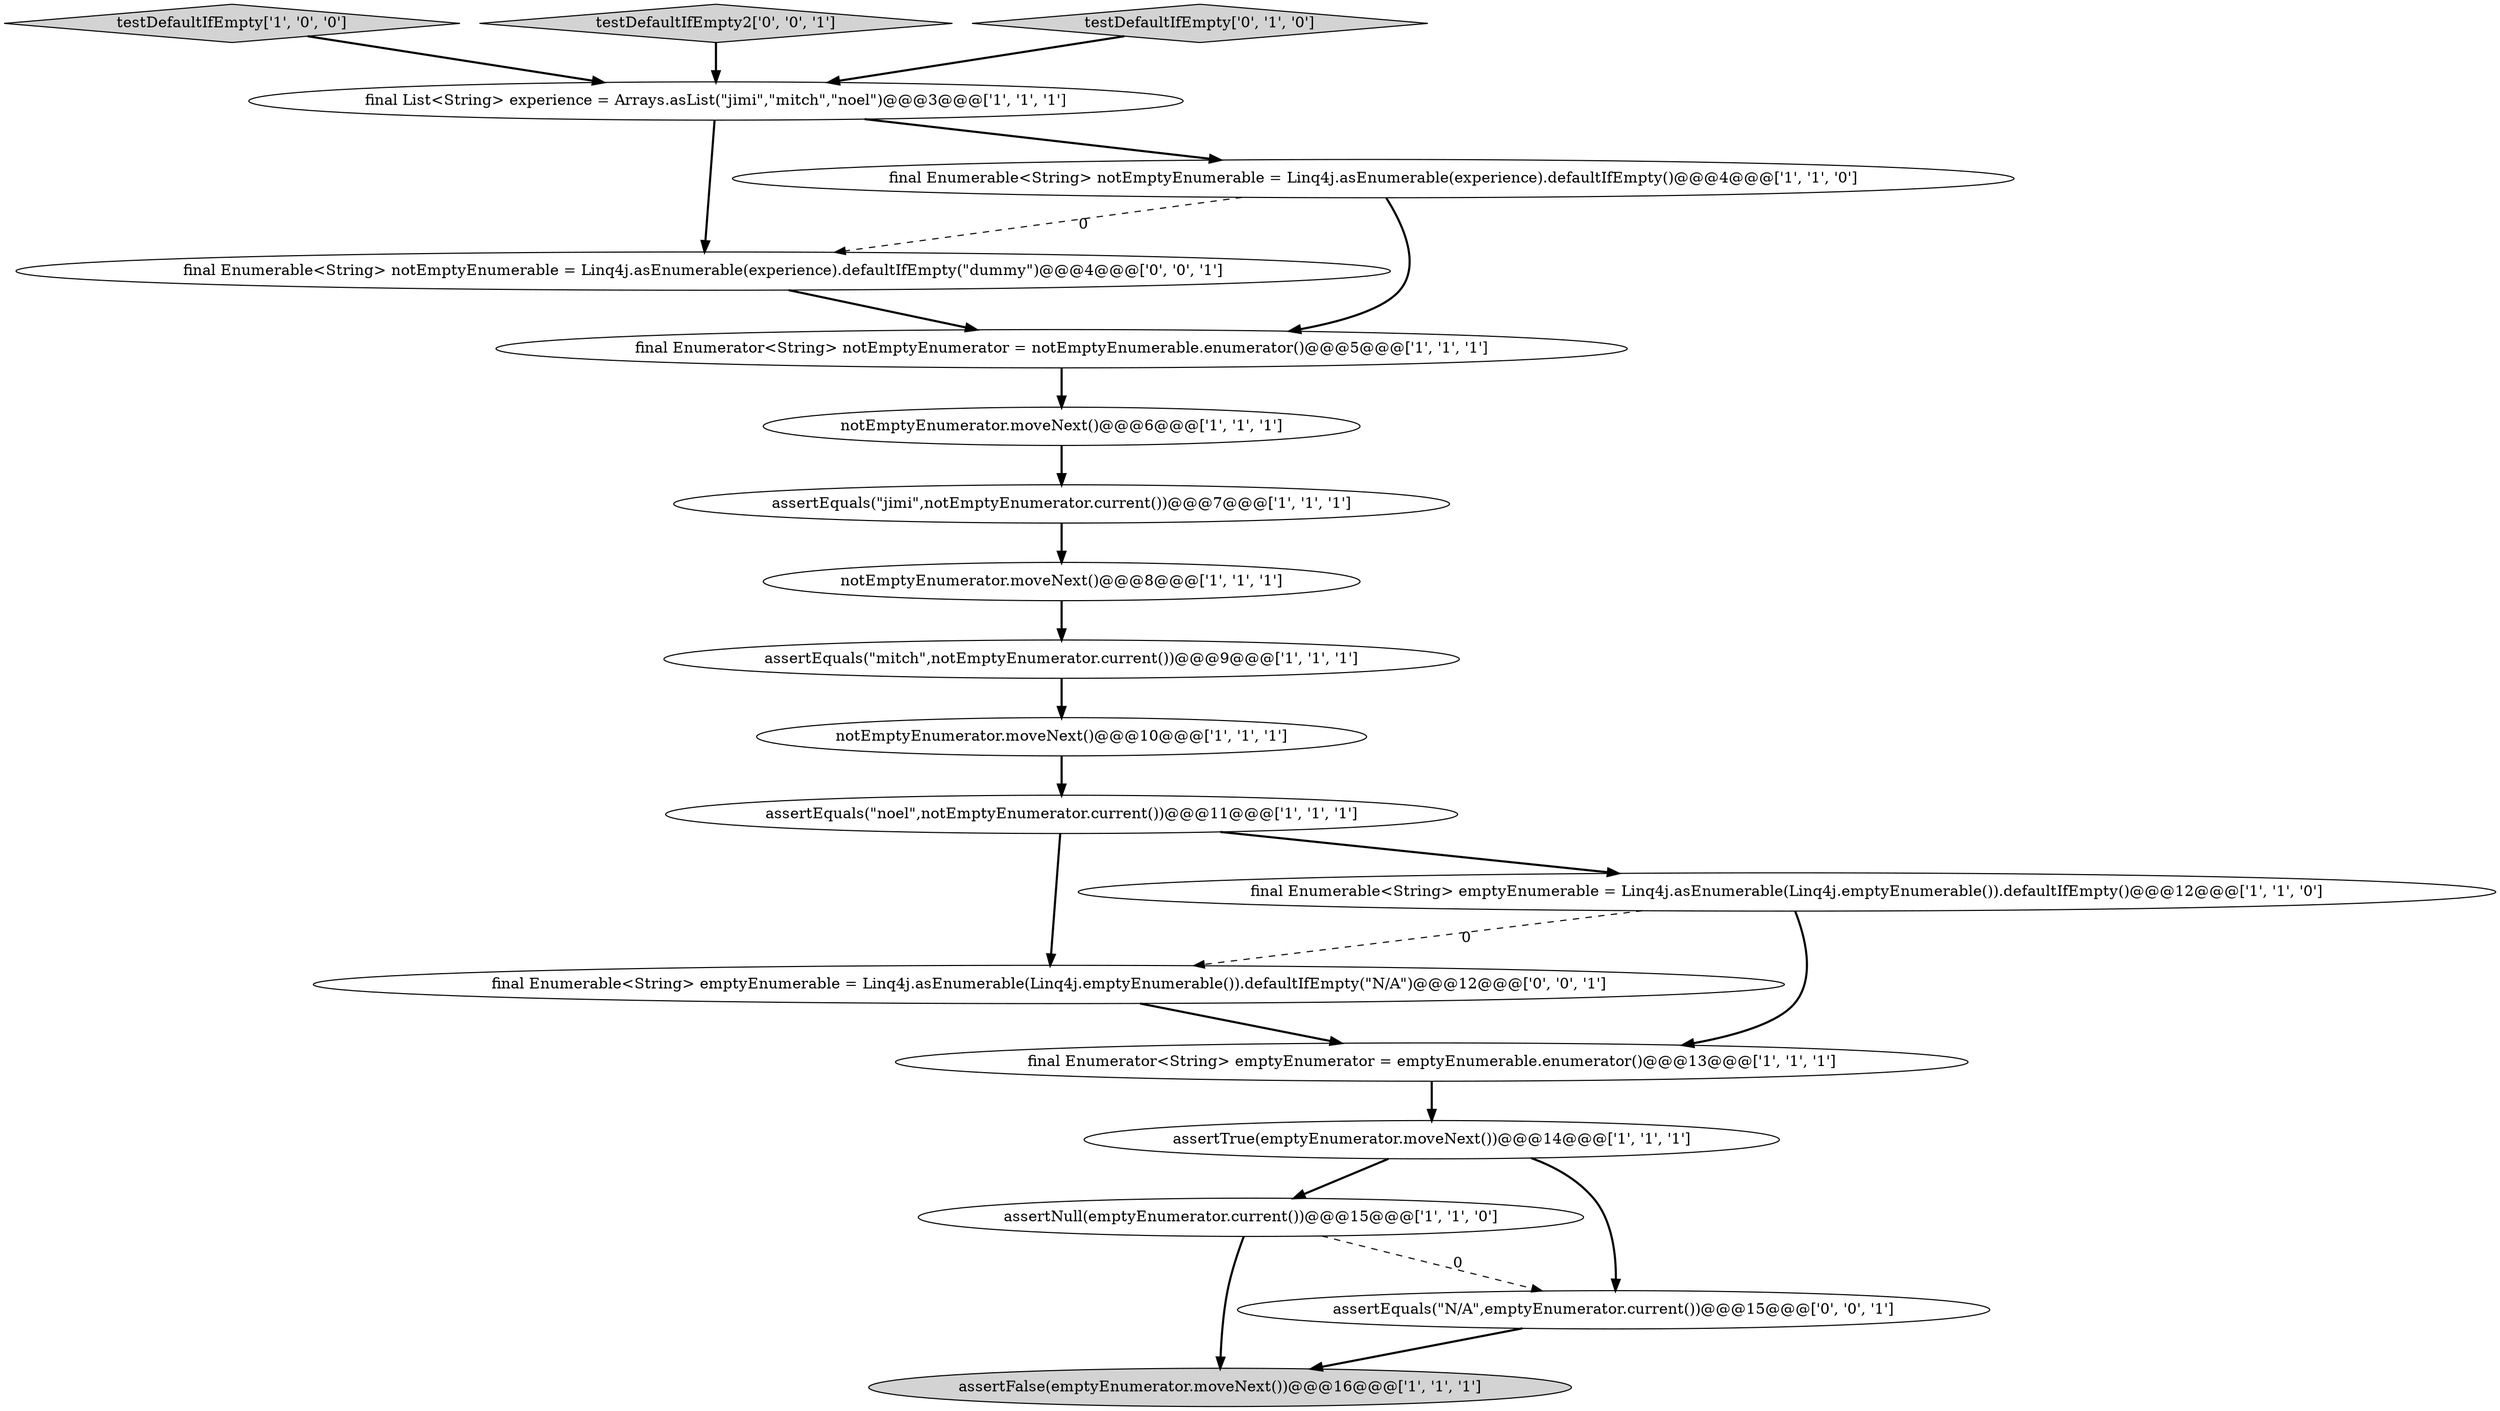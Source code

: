digraph {
5 [style = filled, label = "assertEquals(\"noel\",notEmptyEnumerator.current())@@@11@@@['1', '1', '1']", fillcolor = white, shape = ellipse image = "AAA0AAABBB1BBB"];
14 [style = filled, label = "final Enumerator<String> notEmptyEnumerator = notEmptyEnumerable.enumerator()@@@5@@@['1', '1', '1']", fillcolor = white, shape = ellipse image = "AAA0AAABBB1BBB"];
11 [style = filled, label = "testDefaultIfEmpty['1', '0', '0']", fillcolor = lightgray, shape = diamond image = "AAA0AAABBB1BBB"];
3 [style = filled, label = "notEmptyEnumerator.moveNext()@@@6@@@['1', '1', '1']", fillcolor = white, shape = ellipse image = "AAA0AAABBB1BBB"];
17 [style = filled, label = "final Enumerable<String> emptyEnumerable = Linq4j.asEnumerable(Linq4j.emptyEnumerable()).defaultIfEmpty(\"N/A\")@@@12@@@['0', '0', '1']", fillcolor = white, shape = ellipse image = "AAA0AAABBB3BBB"];
1 [style = filled, label = "final Enumerator<String> emptyEnumerator = emptyEnumerable.enumerator()@@@13@@@['1', '1', '1']", fillcolor = white, shape = ellipse image = "AAA0AAABBB1BBB"];
8 [style = filled, label = "assertEquals(\"jimi\",notEmptyEnumerator.current())@@@7@@@['1', '1', '1']", fillcolor = white, shape = ellipse image = "AAA0AAABBB1BBB"];
12 [style = filled, label = "notEmptyEnumerator.moveNext()@@@8@@@['1', '1', '1']", fillcolor = white, shape = ellipse image = "AAA0AAABBB1BBB"];
0 [style = filled, label = "final List<String> experience = Arrays.asList(\"jimi\",\"mitch\",\"noel\")@@@3@@@['1', '1', '1']", fillcolor = white, shape = ellipse image = "AAA0AAABBB1BBB"];
18 [style = filled, label = "testDefaultIfEmpty2['0', '0', '1']", fillcolor = lightgray, shape = diamond image = "AAA0AAABBB3BBB"];
19 [style = filled, label = "final Enumerable<String> notEmptyEnumerable = Linq4j.asEnumerable(experience).defaultIfEmpty(\"dummy\")@@@4@@@['0', '0', '1']", fillcolor = white, shape = ellipse image = "AAA0AAABBB3BBB"];
7 [style = filled, label = "final Enumerable<String> emptyEnumerable = Linq4j.asEnumerable(Linq4j.emptyEnumerable()).defaultIfEmpty()@@@12@@@['1', '1', '0']", fillcolor = white, shape = ellipse image = "AAA0AAABBB1BBB"];
10 [style = filled, label = "assertEquals(\"mitch\",notEmptyEnumerator.current())@@@9@@@['1', '1', '1']", fillcolor = white, shape = ellipse image = "AAA0AAABBB1BBB"];
6 [style = filled, label = "assertNull(emptyEnumerator.current())@@@15@@@['1', '1', '0']", fillcolor = white, shape = ellipse image = "AAA0AAABBB1BBB"];
16 [style = filled, label = "assertEquals(\"N/A\",emptyEnumerator.current())@@@15@@@['0', '0', '1']", fillcolor = white, shape = ellipse image = "AAA0AAABBB3BBB"];
15 [style = filled, label = "testDefaultIfEmpty['0', '1', '0']", fillcolor = lightgray, shape = diamond image = "AAA0AAABBB2BBB"];
13 [style = filled, label = "final Enumerable<String> notEmptyEnumerable = Linq4j.asEnumerable(experience).defaultIfEmpty()@@@4@@@['1', '1', '0']", fillcolor = white, shape = ellipse image = "AAA0AAABBB1BBB"];
4 [style = filled, label = "assertFalse(emptyEnumerator.moveNext())@@@16@@@['1', '1', '1']", fillcolor = lightgray, shape = ellipse image = "AAA0AAABBB1BBB"];
2 [style = filled, label = "assertTrue(emptyEnumerator.moveNext())@@@14@@@['1', '1', '1']", fillcolor = white, shape = ellipse image = "AAA0AAABBB1BBB"];
9 [style = filled, label = "notEmptyEnumerator.moveNext()@@@10@@@['1', '1', '1']", fillcolor = white, shape = ellipse image = "AAA0AAABBB1BBB"];
14->3 [style = bold, label=""];
7->1 [style = bold, label=""];
0->13 [style = bold, label=""];
17->1 [style = bold, label=""];
7->17 [style = dashed, label="0"];
0->19 [style = bold, label=""];
2->6 [style = bold, label=""];
13->19 [style = dashed, label="0"];
5->17 [style = bold, label=""];
6->4 [style = bold, label=""];
12->10 [style = bold, label=""];
11->0 [style = bold, label=""];
6->16 [style = dashed, label="0"];
19->14 [style = bold, label=""];
3->8 [style = bold, label=""];
15->0 [style = bold, label=""];
9->5 [style = bold, label=""];
5->7 [style = bold, label=""];
10->9 [style = bold, label=""];
1->2 [style = bold, label=""];
16->4 [style = bold, label=""];
13->14 [style = bold, label=""];
18->0 [style = bold, label=""];
8->12 [style = bold, label=""];
2->16 [style = bold, label=""];
}
